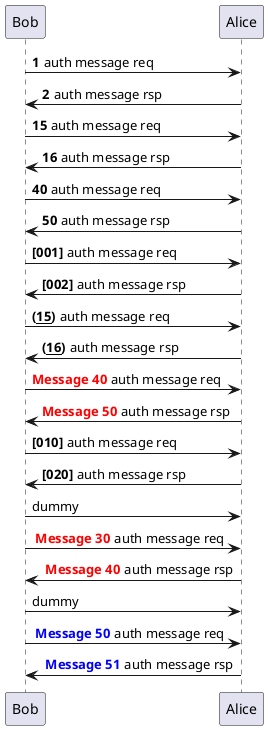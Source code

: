 @startuml 消息编号
autonumber
Bob -> Alice : auth message req
Alice -> Bob : auth message rsp

autonumber 15
Bob -> Alice : auth message req
Alice -> Bob : auth message rsp

autonumber 40 10
Bob -> Alice : auth message req
Alice -> Bob : auth message rsp

autonumber "<b>[000]"
Bob -> Alice : auth message req
Alice -> Bob : auth message rsp

autonumber 15 "<b>(<u>00</u>)"
Bob -> Alice : auth message req
Alice -> Bob : auth message rsp

autonumber 40 10 "<font color=red><b>Message 0"
Bob -> Alice : auth message req
Alice -> Bob : auth message rsp

autonumber 10 10 "<b>[000]"
Bob -> Alice : auth message req
Alice -> Bob : auth message rsp

autonumber stop
Bob -> Alice : dummy

autonumber resume "<b><font color=red> Message 0"
Bob -> Alice : auth message req
Alice -> Bob : auth message rsp

autonumber stop
Bob -> Alice : dummy

autonumber resume 1 "<b><font color=blue> Message 0"
Bob -> Alice : auth message req
Alice -> Bob : auth message rsp
@enduml